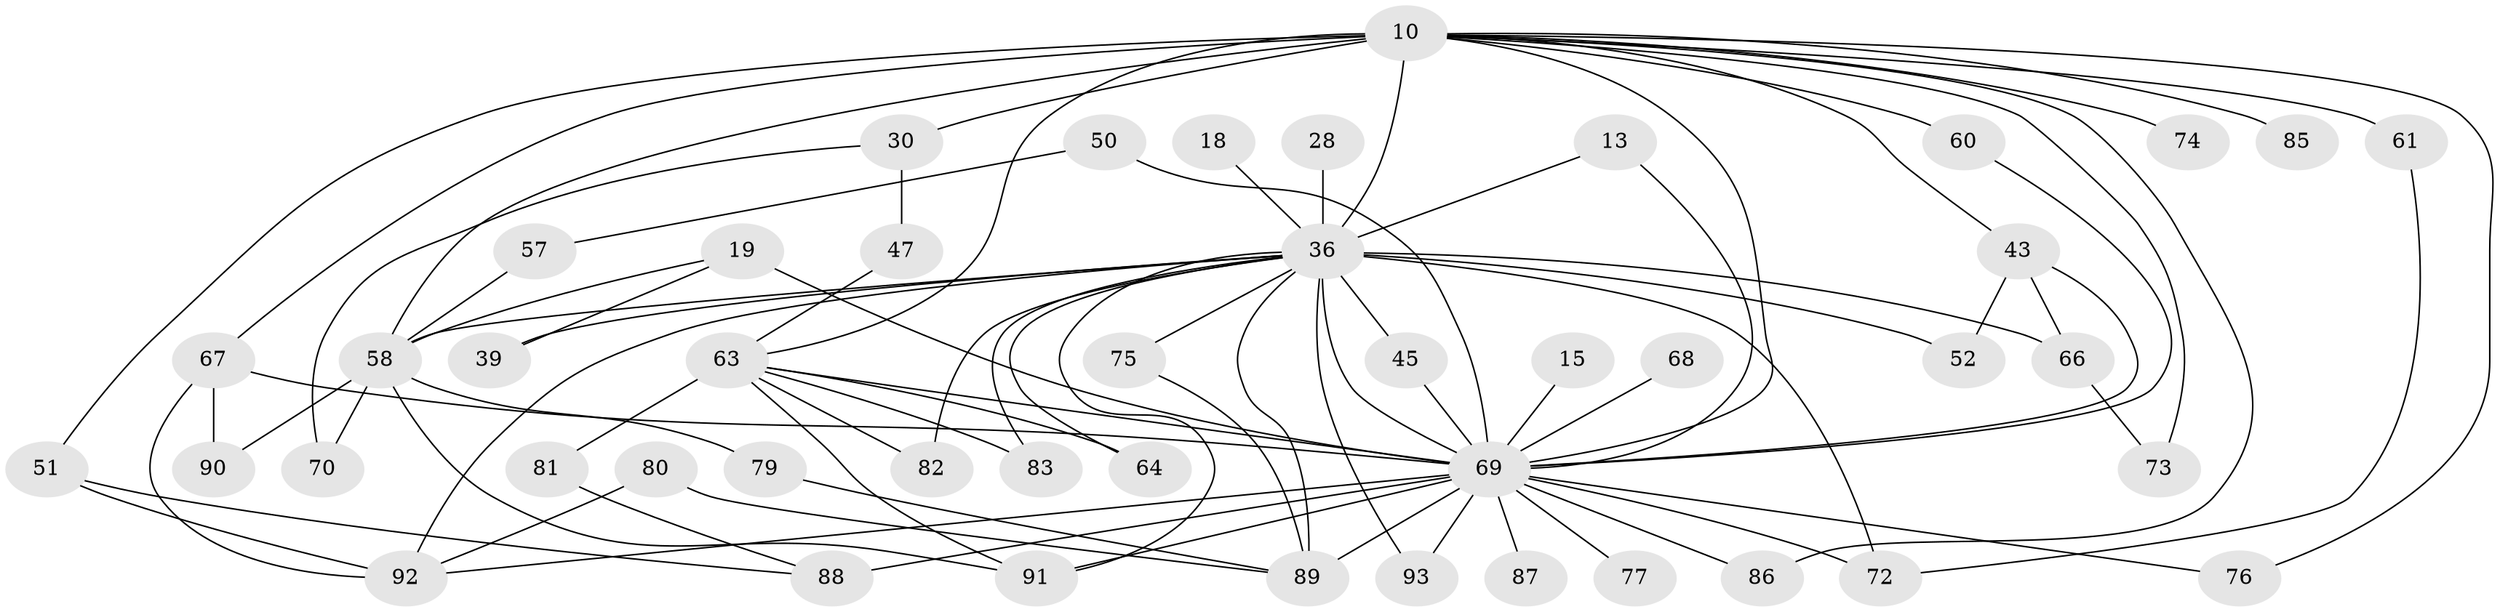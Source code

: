 // original degree distribution, {14: 0.010752688172043012, 15: 0.010752688172043012, 17: 0.010752688172043012, 21: 0.021505376344086023, 23: 0.021505376344086023, 16: 0.010752688172043012, 19: 0.010752688172043012, 18: 0.010752688172043012, 8: 0.021505376344086023, 3: 0.1935483870967742, 2: 0.5376344086021505, 4: 0.07526881720430108, 9: 0.010752688172043012, 6: 0.03225806451612903, 5: 0.021505376344086023}
// Generated by graph-tools (version 1.1) at 2025/43/03/09/25 04:43:06]
// undirected, 46 vertices, 82 edges
graph export_dot {
graph [start="1"]
  node [color=gray90,style=filled];
  10 [super="+4+6"];
  13;
  15;
  18;
  19;
  28;
  30;
  36 [super="+12+9+2"];
  39;
  43 [super="+14+35"];
  45;
  47;
  50;
  51;
  52;
  57;
  58 [super="+49"];
  60 [super="+37"];
  61;
  63 [super="+42"];
  64;
  66 [super="+48"];
  67 [super="+44+55"];
  68;
  69 [super="+5+8"];
  70;
  72 [super="+71"];
  73;
  74;
  75 [super="+21"];
  76;
  77;
  79;
  80;
  81;
  82;
  83;
  85 [super="+53"];
  86;
  87;
  88 [super="+65"];
  89 [super="+26"];
  90;
  91 [super="+84"];
  92 [super="+59+56+31+54"];
  93 [super="+62+46+23"];
  10 -- 30 [weight=2];
  10 -- 60 [weight=2];
  10 -- 61 [weight=2];
  10 -- 73;
  10 -- 74 [weight=2];
  10 -- 86;
  10 -- 76;
  10 -- 85 [weight=3];
  10 -- 51;
  10 -- 36 [weight=13];
  10 -- 69 [weight=10];
  10 -- 43 [weight=2];
  10 -- 67 [weight=3];
  10 -- 63 [weight=5];
  10 -- 58 [weight=4];
  13 -- 69;
  13 -- 36;
  15 -- 69;
  18 -- 36 [weight=2];
  19 -- 39;
  19 -- 69 [weight=2];
  19 -- 58;
  28 -- 36 [weight=2];
  30 -- 47;
  30 -- 70;
  36 -- 69 [weight=13];
  36 -- 64;
  36 -- 75 [weight=2];
  36 -- 83;
  36 -- 89;
  36 -- 45;
  36 -- 52;
  36 -- 93 [weight=2];
  36 -- 92 [weight=5];
  36 -- 72;
  36 -- 66 [weight=2];
  36 -- 39;
  36 -- 82;
  36 -- 58 [weight=2];
  36 -- 91;
  43 -- 52;
  43 -- 66;
  43 -- 69 [weight=2];
  45 -- 69;
  47 -- 63;
  50 -- 57;
  50 -- 69 [weight=2];
  51 -- 88;
  51 -- 92;
  57 -- 58;
  58 -- 70;
  58 -- 79;
  58 -- 90;
  58 -- 91 [weight=2];
  60 -- 69;
  61 -- 72;
  63 -- 69 [weight=2];
  63 -- 64;
  63 -- 81;
  63 -- 82;
  63 -- 83;
  63 -- 91;
  66 -- 73;
  67 -- 69;
  67 -- 90;
  67 -- 92 [weight=2];
  68 -- 69 [weight=2];
  69 -- 87;
  69 -- 89 [weight=3];
  69 -- 91 [weight=2];
  69 -- 76;
  69 -- 77 [weight=2];
  69 -- 86;
  69 -- 88 [weight=2];
  69 -- 92 [weight=2];
  69 -- 93 [weight=4];
  69 -- 72;
  75 -- 89;
  79 -- 89;
  80 -- 89;
  80 -- 92;
  81 -- 88;
}
